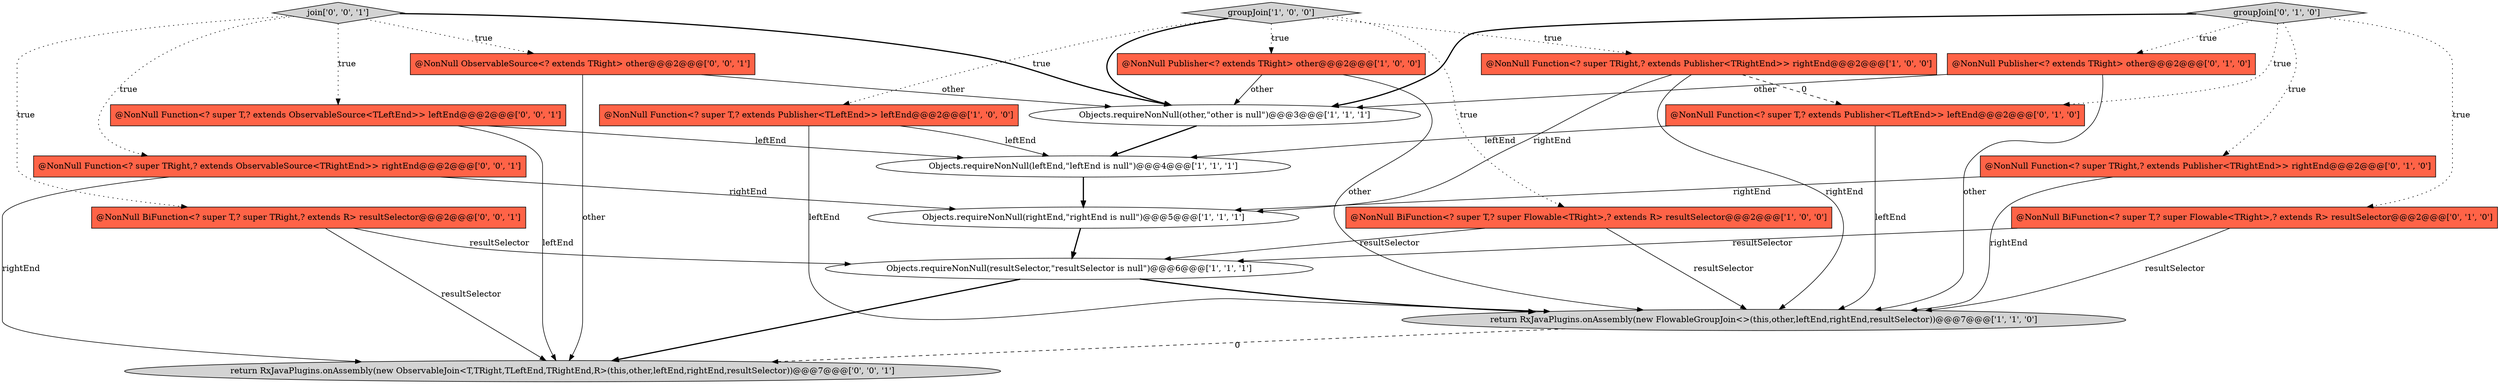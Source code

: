 digraph {
0 [style = filled, label = "Objects.requireNonNull(leftEnd,\"leftEnd is null\")@@@4@@@['1', '1', '1']", fillcolor = white, shape = ellipse image = "AAA0AAABBB1BBB"];
14 [style = filled, label = "@NonNull Function<? super T,? extends Publisher<TLeftEnd>> leftEnd@@@2@@@['0', '1', '0']", fillcolor = tomato, shape = box image = "AAA1AAABBB2BBB"];
10 [style = filled, label = "@NonNull Function<? super TRight,? extends Publisher<TRightEnd>> rightEnd@@@2@@@['0', '1', '0']", fillcolor = tomato, shape = box image = "AAA0AAABBB2BBB"];
8 [style = filled, label = "@NonNull Publisher<? extends TRight> other@@@2@@@['1', '0', '0']", fillcolor = tomato, shape = box image = "AAA0AAABBB1BBB"];
4 [style = filled, label = "Objects.requireNonNull(rightEnd,\"rightEnd is null\")@@@5@@@['1', '1', '1']", fillcolor = white, shape = ellipse image = "AAA0AAABBB1BBB"];
6 [style = filled, label = "groupJoin['1', '0', '0']", fillcolor = lightgray, shape = diamond image = "AAA0AAABBB1BBB"];
17 [style = filled, label = "return RxJavaPlugins.onAssembly(new ObservableJoin<T,TRight,TLeftEnd,TRightEnd,R>(this,other,leftEnd,rightEnd,resultSelector))@@@7@@@['0', '0', '1']", fillcolor = lightgray, shape = ellipse image = "AAA0AAABBB3BBB"];
13 [style = filled, label = "groupJoin['0', '1', '0']", fillcolor = lightgray, shape = diamond image = "AAA0AAABBB2BBB"];
16 [style = filled, label = "@NonNull BiFunction<? super T,? super TRight,? extends R> resultSelector@@@2@@@['0', '0', '1']", fillcolor = tomato, shape = box image = "AAA0AAABBB3BBB"];
5 [style = filled, label = "return RxJavaPlugins.onAssembly(new FlowableGroupJoin<>(this,other,leftEnd,rightEnd,resultSelector))@@@7@@@['1', '1', '0']", fillcolor = lightgray, shape = ellipse image = "AAA0AAABBB1BBB"];
19 [style = filled, label = "@NonNull Function<? super TRight,? extends ObservableSource<TRightEnd>> rightEnd@@@2@@@['0', '0', '1']", fillcolor = tomato, shape = box image = "AAA0AAABBB3BBB"];
3 [style = filled, label = "@NonNull Function<? super T,? extends Publisher<TLeftEnd>> leftEnd@@@2@@@['1', '0', '0']", fillcolor = tomato, shape = box image = "AAA0AAABBB1BBB"];
18 [style = filled, label = "@NonNull Function<? super T,? extends ObservableSource<TLeftEnd>> leftEnd@@@2@@@['0', '0', '1']", fillcolor = tomato, shape = box image = "AAA0AAABBB3BBB"];
9 [style = filled, label = "@NonNull Function<? super TRight,? extends Publisher<TRightEnd>> rightEnd@@@2@@@['1', '0', '0']", fillcolor = tomato, shape = box image = "AAA1AAABBB1BBB"];
11 [style = filled, label = "@NonNull Publisher<? extends TRight> other@@@2@@@['0', '1', '0']", fillcolor = tomato, shape = box image = "AAA0AAABBB2BBB"];
1 [style = filled, label = "Objects.requireNonNull(other,\"other is null\")@@@3@@@['1', '1', '1']", fillcolor = white, shape = ellipse image = "AAA0AAABBB1BBB"];
15 [style = filled, label = "join['0', '0', '1']", fillcolor = lightgray, shape = diamond image = "AAA0AAABBB3BBB"];
20 [style = filled, label = "@NonNull ObservableSource<? extends TRight> other@@@2@@@['0', '0', '1']", fillcolor = tomato, shape = box image = "AAA0AAABBB3BBB"];
7 [style = filled, label = "@NonNull BiFunction<? super T,? super Flowable<TRight>,? extends R> resultSelector@@@2@@@['1', '0', '0']", fillcolor = tomato, shape = box image = "AAA0AAABBB1BBB"];
2 [style = filled, label = "Objects.requireNonNull(resultSelector,\"resultSelector is null\")@@@6@@@['1', '1', '1']", fillcolor = white, shape = ellipse image = "AAA0AAABBB1BBB"];
12 [style = filled, label = "@NonNull BiFunction<? super T,? super Flowable<TRight>,? extends R> resultSelector@@@2@@@['0', '1', '0']", fillcolor = tomato, shape = box image = "AAA0AAABBB2BBB"];
2->17 [style = bold, label=""];
2->5 [style = bold, label=""];
7->5 [style = solid, label="resultSelector"];
13->12 [style = dotted, label="true"];
19->4 [style = solid, label="rightEnd"];
19->17 [style = solid, label="rightEnd"];
12->2 [style = solid, label="resultSelector"];
15->18 [style = dotted, label="true"];
8->5 [style = solid, label="other"];
18->17 [style = solid, label="leftEnd"];
12->5 [style = solid, label="resultSelector"];
15->20 [style = dotted, label="true"];
3->5 [style = solid, label="leftEnd"];
18->0 [style = solid, label="leftEnd"];
1->0 [style = bold, label=""];
4->2 [style = bold, label=""];
15->16 [style = dotted, label="true"];
13->10 [style = dotted, label="true"];
11->5 [style = solid, label="other"];
8->1 [style = solid, label="other"];
13->1 [style = bold, label=""];
20->1 [style = solid, label="other"];
10->5 [style = solid, label="rightEnd"];
9->4 [style = solid, label="rightEnd"];
6->1 [style = bold, label=""];
14->0 [style = solid, label="leftEnd"];
7->2 [style = solid, label="resultSelector"];
9->14 [style = dashed, label="0"];
5->17 [style = dashed, label="0"];
10->4 [style = solid, label="rightEnd"];
6->9 [style = dotted, label="true"];
0->4 [style = bold, label=""];
16->17 [style = solid, label="resultSelector"];
6->8 [style = dotted, label="true"];
15->19 [style = dotted, label="true"];
6->7 [style = dotted, label="true"];
16->2 [style = solid, label="resultSelector"];
13->11 [style = dotted, label="true"];
20->17 [style = solid, label="other"];
11->1 [style = solid, label="other"];
6->3 [style = dotted, label="true"];
13->14 [style = dotted, label="true"];
3->0 [style = solid, label="leftEnd"];
14->5 [style = solid, label="leftEnd"];
9->5 [style = solid, label="rightEnd"];
15->1 [style = bold, label=""];
}
